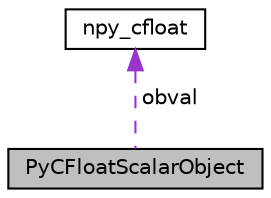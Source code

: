 digraph "PyCFloatScalarObject"
{
 // LATEX_PDF_SIZE
  edge [fontname="Helvetica",fontsize="10",labelfontname="Helvetica",labelfontsize="10"];
  node [fontname="Helvetica",fontsize="10",shape=record];
  Node1 [label="PyCFloatScalarObject",height=0.2,width=0.4,color="black", fillcolor="grey75", style="filled", fontcolor="black",tooltip=" "];
  Node2 -> Node1 [dir="back",color="darkorchid3",fontsize="10",style="dashed",label=" obval" ,fontname="Helvetica"];
  Node2 [label="npy_cfloat",height=0.2,width=0.4,color="black", fillcolor="white", style="filled",URL="$structnpy__cfloat.html",tooltip=" "];
}
